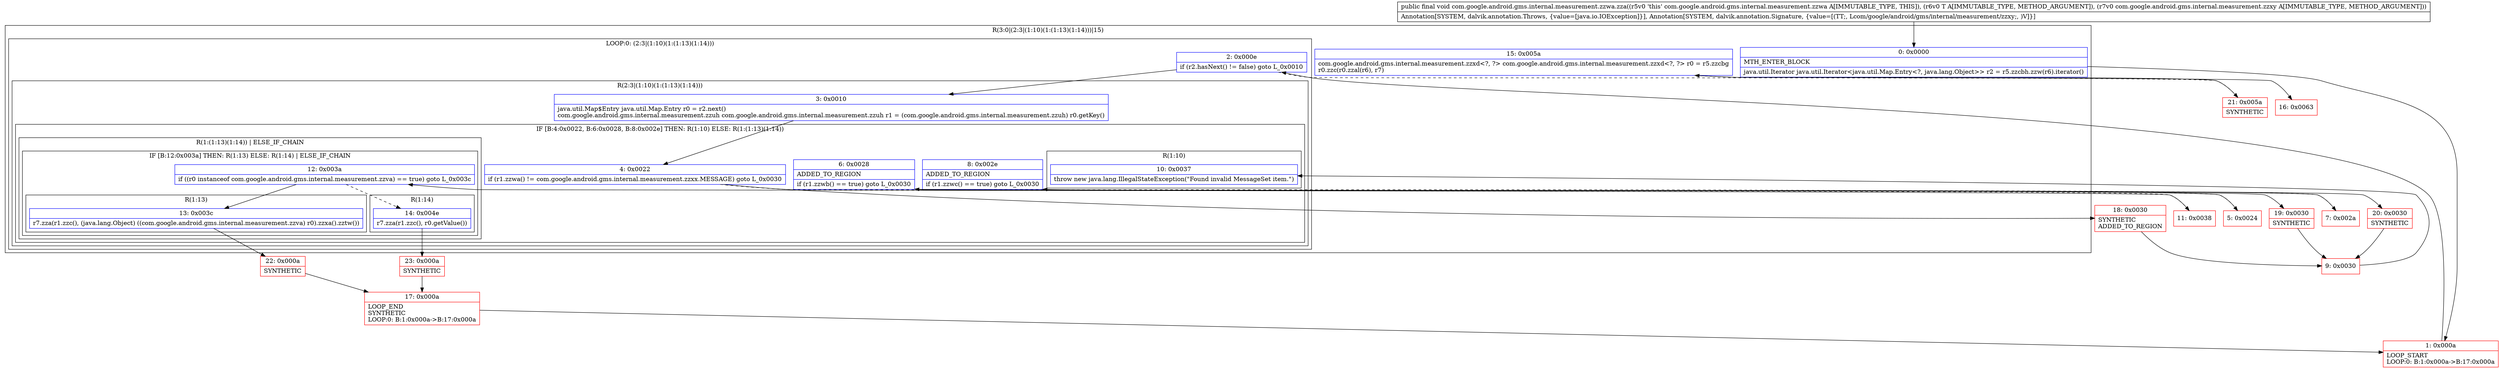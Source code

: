 digraph "CFG forcom.google.android.gms.internal.measurement.zzwa.zza(Ljava\/lang\/Object;Lcom\/google\/android\/gms\/internal\/measurement\/zzxy;)V" {
subgraph cluster_Region_275342499 {
label = "R(3:0|(2:3|(1:10)(1:(1:13)(1:14)))|15)";
node [shape=record,color=blue];
Node_0 [shape=record,label="{0\:\ 0x0000|MTH_ENTER_BLOCK\l|java.util.Iterator java.util.Iterator\<java.util.Map.Entry\<?, java.lang.Object\>\> r2 = r5.zzcbh.zzw(r6).iterator()\l}"];
subgraph cluster_LoopRegion_116679204 {
label = "LOOP:0: (2:3|(1:10)(1:(1:13)(1:14)))";
node [shape=record,color=blue];
Node_2 [shape=record,label="{2\:\ 0x000e|if (r2.hasNext() != false) goto L_0x0010\l}"];
subgraph cluster_Region_448247845 {
label = "R(2:3|(1:10)(1:(1:13)(1:14)))";
node [shape=record,color=blue];
Node_3 [shape=record,label="{3\:\ 0x0010|java.util.Map$Entry java.util.Map.Entry r0 = r2.next()\lcom.google.android.gms.internal.measurement.zzuh com.google.android.gms.internal.measurement.zzuh r1 = (com.google.android.gms.internal.measurement.zzuh) r0.getKey()\l}"];
subgraph cluster_IfRegion_575531593 {
label = "IF [B:4:0x0022, B:6:0x0028, B:8:0x002e] THEN: R(1:10) ELSE: R(1:(1:13)(1:14))";
node [shape=record,color=blue];
Node_4 [shape=record,label="{4\:\ 0x0022|if (r1.zzwa() != com.google.android.gms.internal.measurement.zzxx.MESSAGE) goto L_0x0030\l}"];
Node_6 [shape=record,label="{6\:\ 0x0028|ADDED_TO_REGION\l|if (r1.zzwb() == true) goto L_0x0030\l}"];
Node_8 [shape=record,label="{8\:\ 0x002e|ADDED_TO_REGION\l|if (r1.zzwc() == true) goto L_0x0030\l}"];
subgraph cluster_Region_919119322 {
label = "R(1:10)";
node [shape=record,color=blue];
Node_10 [shape=record,label="{10\:\ 0x0037|throw new java.lang.IllegalStateException(\"Found invalid MessageSet item.\")\l}"];
}
subgraph cluster_Region_256381857 {
label = "R(1:(1:13)(1:14)) | ELSE_IF_CHAIN\l";
node [shape=record,color=blue];
subgraph cluster_IfRegion_2068545684 {
label = "IF [B:12:0x003a] THEN: R(1:13) ELSE: R(1:14) | ELSE_IF_CHAIN\l";
node [shape=record,color=blue];
Node_12 [shape=record,label="{12\:\ 0x003a|if ((r0 instanceof com.google.android.gms.internal.measurement.zzva) == true) goto L_0x003c\l}"];
subgraph cluster_Region_551333666 {
label = "R(1:13)";
node [shape=record,color=blue];
Node_13 [shape=record,label="{13\:\ 0x003c|r7.zza(r1.zzc(), (java.lang.Object) ((com.google.android.gms.internal.measurement.zzva) r0).zzxa().zztw())\l}"];
}
subgraph cluster_Region_85724255 {
label = "R(1:14)";
node [shape=record,color=blue];
Node_14 [shape=record,label="{14\:\ 0x004e|r7.zza(r1.zzc(), r0.getValue())\l}"];
}
}
}
}
}
}
Node_15 [shape=record,label="{15\:\ 0x005a|com.google.android.gms.internal.measurement.zzxd\<?, ?\> com.google.android.gms.internal.measurement.zzxd\<?, ?\> r0 = r5.zzcbg\lr0.zzc(r0.zzal(r6), r7)\l}"];
}
Node_1 [shape=record,color=red,label="{1\:\ 0x000a|LOOP_START\lLOOP:0: B:1:0x000a\-\>B:17:0x000a\l}"];
Node_5 [shape=record,color=red,label="{5\:\ 0x0024}"];
Node_7 [shape=record,color=red,label="{7\:\ 0x002a}"];
Node_9 [shape=record,color=red,label="{9\:\ 0x0030}"];
Node_11 [shape=record,color=red,label="{11\:\ 0x0038}"];
Node_16 [shape=record,color=red,label="{16\:\ 0x0063}"];
Node_17 [shape=record,color=red,label="{17\:\ 0x000a|LOOP_END\lSYNTHETIC\lLOOP:0: B:1:0x000a\-\>B:17:0x000a\l}"];
Node_18 [shape=record,color=red,label="{18\:\ 0x0030|SYNTHETIC\lADDED_TO_REGION\l}"];
Node_19 [shape=record,color=red,label="{19\:\ 0x0030|SYNTHETIC\l}"];
Node_20 [shape=record,color=red,label="{20\:\ 0x0030|SYNTHETIC\l}"];
Node_21 [shape=record,color=red,label="{21\:\ 0x005a|SYNTHETIC\l}"];
Node_22 [shape=record,color=red,label="{22\:\ 0x000a|SYNTHETIC\l}"];
Node_23 [shape=record,color=red,label="{23\:\ 0x000a|SYNTHETIC\l}"];
MethodNode[shape=record,label="{public final void com.google.android.gms.internal.measurement.zzwa.zza((r5v0 'this' com.google.android.gms.internal.measurement.zzwa A[IMMUTABLE_TYPE, THIS]), (r6v0 T A[IMMUTABLE_TYPE, METHOD_ARGUMENT]), (r7v0 com.google.android.gms.internal.measurement.zzxy A[IMMUTABLE_TYPE, METHOD_ARGUMENT]))  | Annotation[SYSTEM, dalvik.annotation.Throws, \{value=[java.io.IOException]\}], Annotation[SYSTEM, dalvik.annotation.Signature, \{value=[(TT;, Lcom\/google\/android\/gms\/internal\/measurement\/zzxy;, )V]\}]\l}"];
MethodNode -> Node_0;
Node_0 -> Node_1;
Node_2 -> Node_3;
Node_2 -> Node_21[style=dashed];
Node_3 -> Node_4;
Node_4 -> Node_5[style=dashed];
Node_4 -> Node_18;
Node_6 -> Node_7[style=dashed];
Node_6 -> Node_19;
Node_8 -> Node_11[style=dashed];
Node_8 -> Node_20;
Node_12 -> Node_13;
Node_12 -> Node_14[style=dashed];
Node_13 -> Node_22;
Node_14 -> Node_23;
Node_15 -> Node_16;
Node_1 -> Node_2;
Node_5 -> Node_6;
Node_7 -> Node_8;
Node_9 -> Node_10;
Node_11 -> Node_12;
Node_17 -> Node_1;
Node_18 -> Node_9;
Node_19 -> Node_9;
Node_20 -> Node_9;
Node_21 -> Node_15;
Node_22 -> Node_17;
Node_23 -> Node_17;
}


